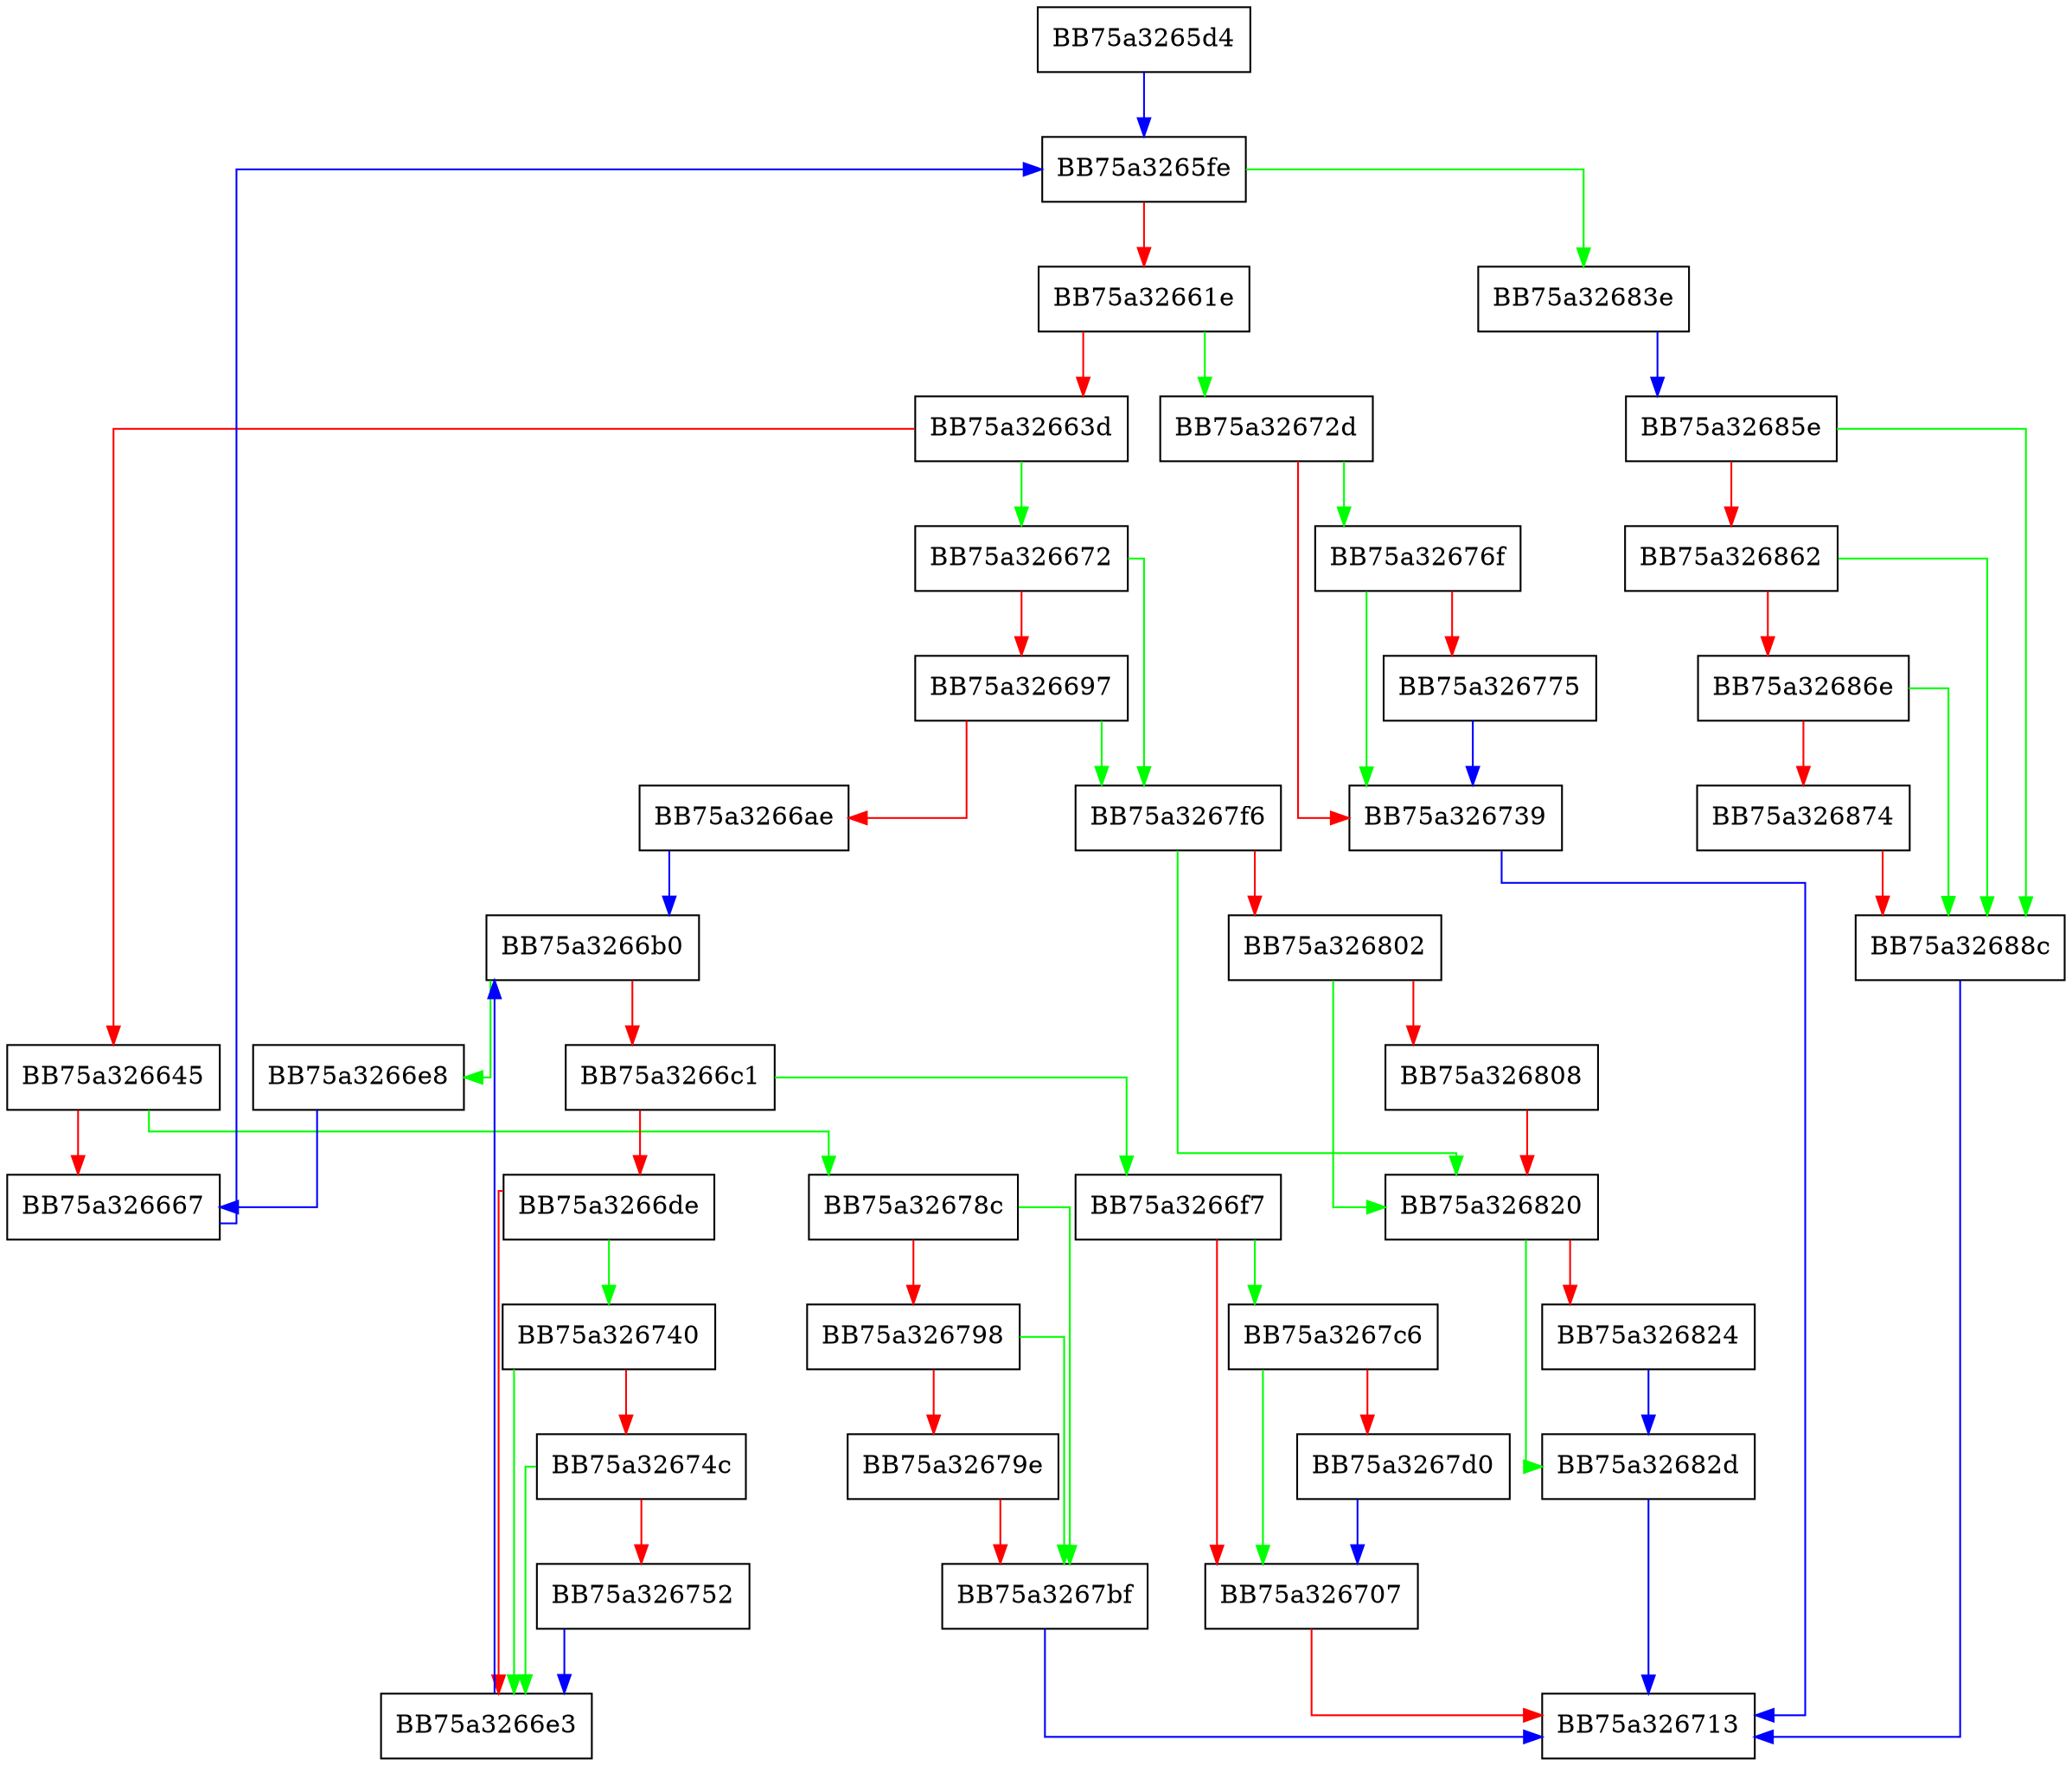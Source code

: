 digraph CreateSignatureMap {
  node [shape="box"];
  graph [splines=ortho];
  BB75a3265d4 -> BB75a3265fe [color="blue"];
  BB75a3265fe -> BB75a32683e [color="green"];
  BB75a3265fe -> BB75a32661e [color="red"];
  BB75a32661e -> BB75a32672d [color="green"];
  BB75a32661e -> BB75a32663d [color="red"];
  BB75a32663d -> BB75a326672 [color="green"];
  BB75a32663d -> BB75a326645 [color="red"];
  BB75a326645 -> BB75a32678c [color="green"];
  BB75a326645 -> BB75a326667 [color="red"];
  BB75a326667 -> BB75a3265fe [color="blue"];
  BB75a326672 -> BB75a3267f6 [color="green"];
  BB75a326672 -> BB75a326697 [color="red"];
  BB75a326697 -> BB75a3267f6 [color="green"];
  BB75a326697 -> BB75a3266ae [color="red"];
  BB75a3266ae -> BB75a3266b0 [color="blue"];
  BB75a3266b0 -> BB75a3266e8 [color="green"];
  BB75a3266b0 -> BB75a3266c1 [color="red"];
  BB75a3266c1 -> BB75a3266f7 [color="green"];
  BB75a3266c1 -> BB75a3266de [color="red"];
  BB75a3266de -> BB75a326740 [color="green"];
  BB75a3266de -> BB75a3266e3 [color="red"];
  BB75a3266e3 -> BB75a3266b0 [color="blue"];
  BB75a3266e8 -> BB75a326667 [color="blue"];
  BB75a3266f7 -> BB75a3267c6 [color="green"];
  BB75a3266f7 -> BB75a326707 [color="red"];
  BB75a326707 -> BB75a326713 [color="red"];
  BB75a32672d -> BB75a32676f [color="green"];
  BB75a32672d -> BB75a326739 [color="red"];
  BB75a326739 -> BB75a326713 [color="blue"];
  BB75a326740 -> BB75a3266e3 [color="green"];
  BB75a326740 -> BB75a32674c [color="red"];
  BB75a32674c -> BB75a3266e3 [color="green"];
  BB75a32674c -> BB75a326752 [color="red"];
  BB75a326752 -> BB75a3266e3 [color="blue"];
  BB75a32676f -> BB75a326739 [color="green"];
  BB75a32676f -> BB75a326775 [color="red"];
  BB75a326775 -> BB75a326739 [color="blue"];
  BB75a32678c -> BB75a3267bf [color="green"];
  BB75a32678c -> BB75a326798 [color="red"];
  BB75a326798 -> BB75a3267bf [color="green"];
  BB75a326798 -> BB75a32679e [color="red"];
  BB75a32679e -> BB75a3267bf [color="red"];
  BB75a3267bf -> BB75a326713 [color="blue"];
  BB75a3267c6 -> BB75a326707 [color="green"];
  BB75a3267c6 -> BB75a3267d0 [color="red"];
  BB75a3267d0 -> BB75a326707 [color="blue"];
  BB75a3267f6 -> BB75a326820 [color="green"];
  BB75a3267f6 -> BB75a326802 [color="red"];
  BB75a326802 -> BB75a326820 [color="green"];
  BB75a326802 -> BB75a326808 [color="red"];
  BB75a326808 -> BB75a326820 [color="red"];
  BB75a326820 -> BB75a32682d [color="green"];
  BB75a326820 -> BB75a326824 [color="red"];
  BB75a326824 -> BB75a32682d [color="blue"];
  BB75a32682d -> BB75a326713 [color="blue"];
  BB75a32683e -> BB75a32685e [color="blue"];
  BB75a32685e -> BB75a32688c [color="green"];
  BB75a32685e -> BB75a326862 [color="red"];
  BB75a326862 -> BB75a32688c [color="green"];
  BB75a326862 -> BB75a32686e [color="red"];
  BB75a32686e -> BB75a32688c [color="green"];
  BB75a32686e -> BB75a326874 [color="red"];
  BB75a326874 -> BB75a32688c [color="red"];
  BB75a32688c -> BB75a326713 [color="blue"];
}